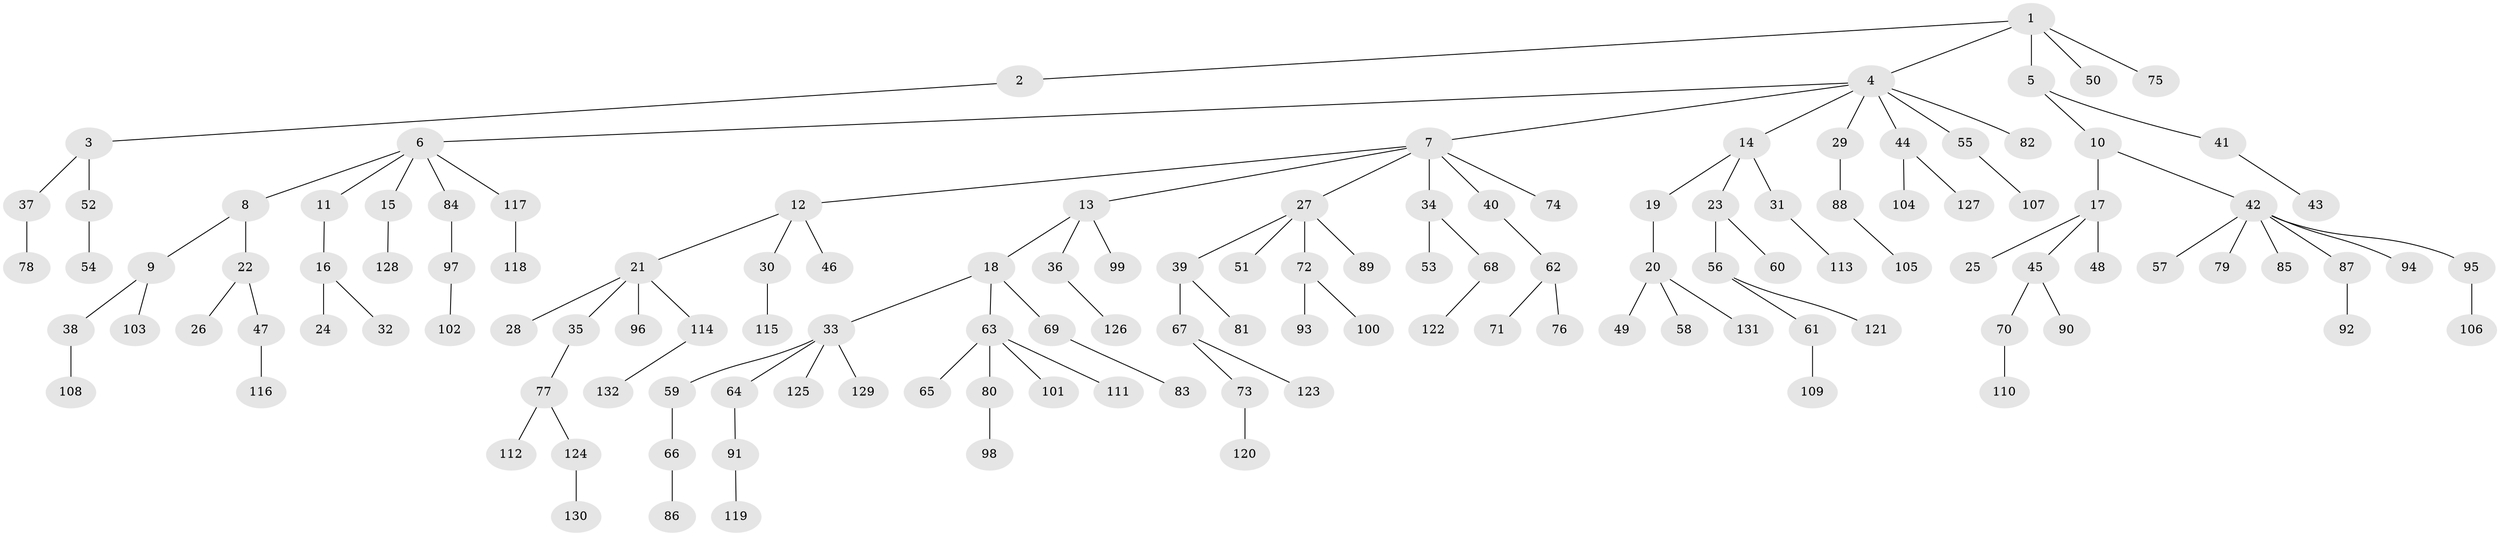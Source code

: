 // coarse degree distribution, {4: 0.0851063829787234, 2: 0.23404255319148937, 3: 0.1276595744680851, 7: 0.02127659574468085, 6: 0.02127659574468085, 1: 0.5106382978723404}
// Generated by graph-tools (version 1.1) at 2025/52/03/04/25 22:52:03]
// undirected, 132 vertices, 131 edges
graph export_dot {
  node [color=gray90,style=filled];
  1;
  2;
  3;
  4;
  5;
  6;
  7;
  8;
  9;
  10;
  11;
  12;
  13;
  14;
  15;
  16;
  17;
  18;
  19;
  20;
  21;
  22;
  23;
  24;
  25;
  26;
  27;
  28;
  29;
  30;
  31;
  32;
  33;
  34;
  35;
  36;
  37;
  38;
  39;
  40;
  41;
  42;
  43;
  44;
  45;
  46;
  47;
  48;
  49;
  50;
  51;
  52;
  53;
  54;
  55;
  56;
  57;
  58;
  59;
  60;
  61;
  62;
  63;
  64;
  65;
  66;
  67;
  68;
  69;
  70;
  71;
  72;
  73;
  74;
  75;
  76;
  77;
  78;
  79;
  80;
  81;
  82;
  83;
  84;
  85;
  86;
  87;
  88;
  89;
  90;
  91;
  92;
  93;
  94;
  95;
  96;
  97;
  98;
  99;
  100;
  101;
  102;
  103;
  104;
  105;
  106;
  107;
  108;
  109;
  110;
  111;
  112;
  113;
  114;
  115;
  116;
  117;
  118;
  119;
  120;
  121;
  122;
  123;
  124;
  125;
  126;
  127;
  128;
  129;
  130;
  131;
  132;
  1 -- 2;
  1 -- 4;
  1 -- 5;
  1 -- 50;
  1 -- 75;
  2 -- 3;
  3 -- 37;
  3 -- 52;
  4 -- 6;
  4 -- 7;
  4 -- 14;
  4 -- 29;
  4 -- 44;
  4 -- 55;
  4 -- 82;
  5 -- 10;
  5 -- 41;
  6 -- 8;
  6 -- 11;
  6 -- 15;
  6 -- 84;
  6 -- 117;
  7 -- 12;
  7 -- 13;
  7 -- 27;
  7 -- 34;
  7 -- 40;
  7 -- 74;
  8 -- 9;
  8 -- 22;
  9 -- 38;
  9 -- 103;
  10 -- 17;
  10 -- 42;
  11 -- 16;
  12 -- 21;
  12 -- 30;
  12 -- 46;
  13 -- 18;
  13 -- 36;
  13 -- 99;
  14 -- 19;
  14 -- 23;
  14 -- 31;
  15 -- 128;
  16 -- 24;
  16 -- 32;
  17 -- 25;
  17 -- 45;
  17 -- 48;
  18 -- 33;
  18 -- 63;
  18 -- 69;
  19 -- 20;
  20 -- 49;
  20 -- 58;
  20 -- 131;
  21 -- 28;
  21 -- 35;
  21 -- 96;
  21 -- 114;
  22 -- 26;
  22 -- 47;
  23 -- 56;
  23 -- 60;
  27 -- 39;
  27 -- 51;
  27 -- 72;
  27 -- 89;
  29 -- 88;
  30 -- 115;
  31 -- 113;
  33 -- 59;
  33 -- 64;
  33 -- 125;
  33 -- 129;
  34 -- 53;
  34 -- 68;
  35 -- 77;
  36 -- 126;
  37 -- 78;
  38 -- 108;
  39 -- 67;
  39 -- 81;
  40 -- 62;
  41 -- 43;
  42 -- 57;
  42 -- 79;
  42 -- 85;
  42 -- 87;
  42 -- 94;
  42 -- 95;
  44 -- 104;
  44 -- 127;
  45 -- 70;
  45 -- 90;
  47 -- 116;
  52 -- 54;
  55 -- 107;
  56 -- 61;
  56 -- 121;
  59 -- 66;
  61 -- 109;
  62 -- 71;
  62 -- 76;
  63 -- 65;
  63 -- 80;
  63 -- 101;
  63 -- 111;
  64 -- 91;
  66 -- 86;
  67 -- 73;
  67 -- 123;
  68 -- 122;
  69 -- 83;
  70 -- 110;
  72 -- 93;
  72 -- 100;
  73 -- 120;
  77 -- 112;
  77 -- 124;
  80 -- 98;
  84 -- 97;
  87 -- 92;
  88 -- 105;
  91 -- 119;
  95 -- 106;
  97 -- 102;
  114 -- 132;
  117 -- 118;
  124 -- 130;
}

